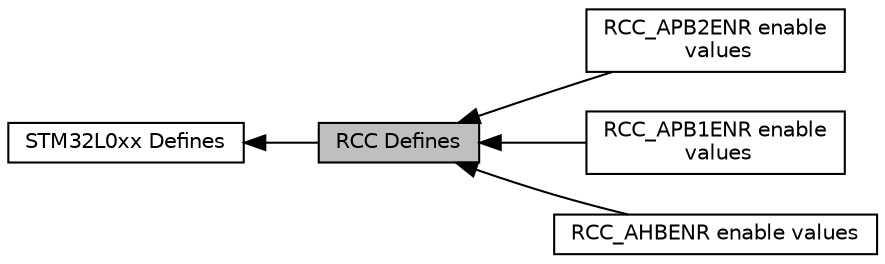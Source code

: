 digraph "RCC Defines"
{
  edge [fontname="Helvetica",fontsize="10",labelfontname="Helvetica",labelfontsize="10"];
  node [fontname="Helvetica",fontsize="10",shape=record];
  rankdir=LR;
  Node0 [label="RCC Defines",height=0.2,width=0.4,color="black", fillcolor="grey75", style="filled", fontcolor="black"];
  Node1 [label="STM32L0xx Defines",height=0.2,width=0.4,color="black", fillcolor="white", style="filled",URL="$group__STM32L0xx__defines.html",tooltip="Defined Constants and Types for the STM32L0xx series. "];
  Node3 [label="RCC_APB2ENR enable\l values",height=0.2,width=0.4,color="black", fillcolor="white", style="filled",URL="$group__rcc__apb2enr__en.html"];
  Node4 [label="RCC_APB1ENR enable\l values",height=0.2,width=0.4,color="black", fillcolor="white", style="filled",URL="$group__rcc__apb1enr__en.html"];
  Node2 [label="RCC_AHBENR enable values",height=0.2,width=0.4,color="black", fillcolor="white", style="filled",URL="$group__rcc__ahbenr__en.html"];
  Node1->Node0 [shape=plaintext, dir="back", style="solid"];
  Node0->Node2 [shape=plaintext, dir="back", style="solid"];
  Node0->Node3 [shape=plaintext, dir="back", style="solid"];
  Node0->Node4 [shape=plaintext, dir="back", style="solid"];
}
